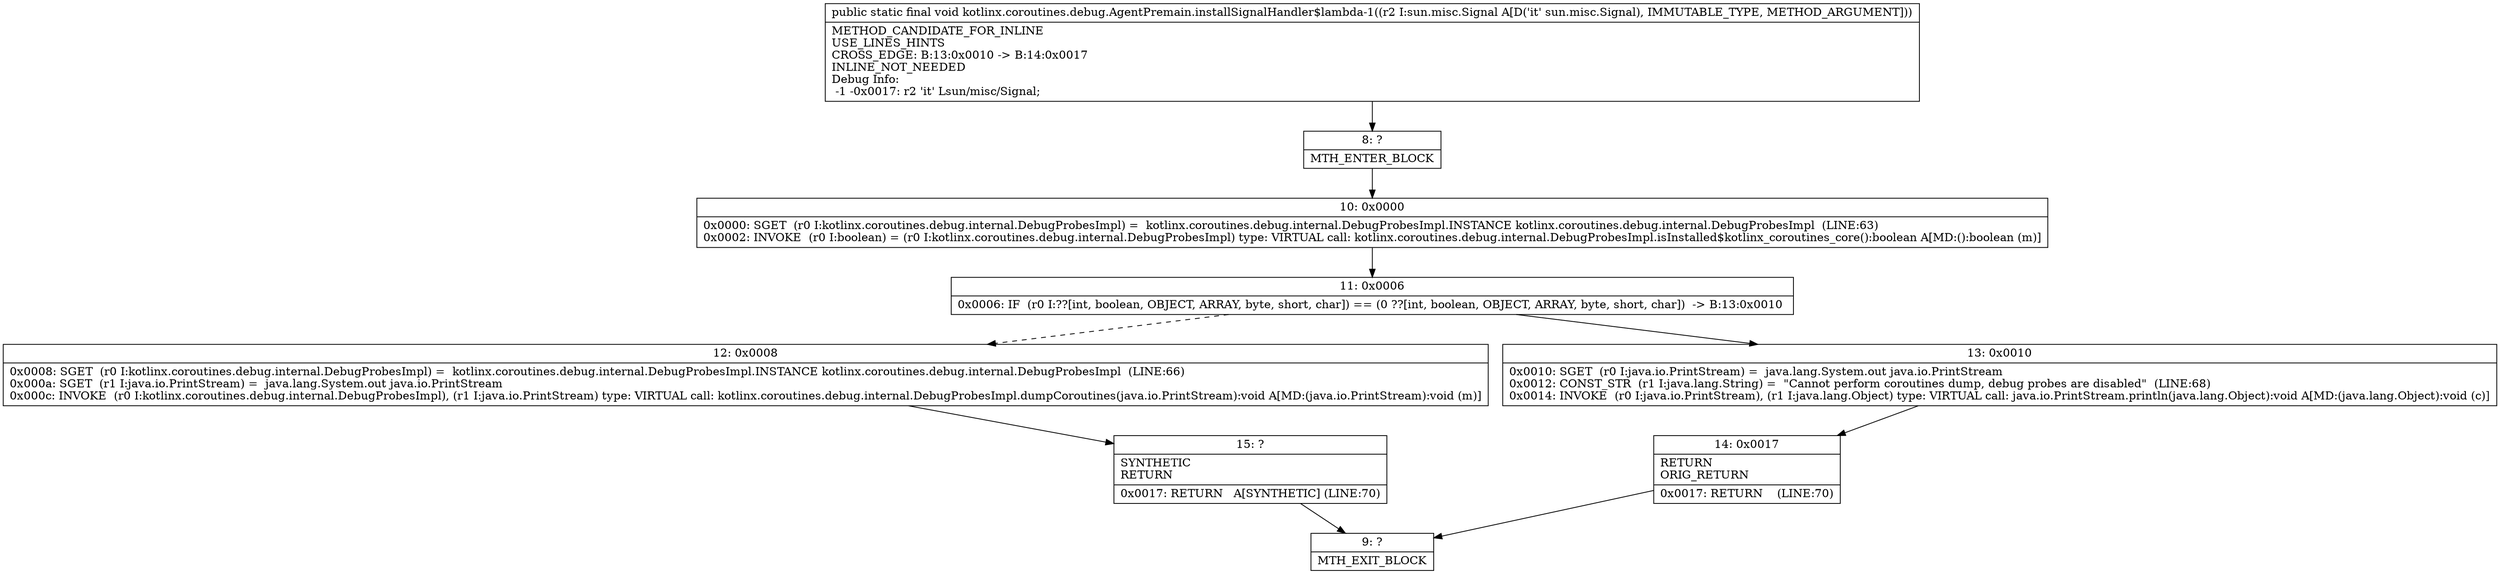 digraph "CFG forkotlinx.coroutines.debug.AgentPremain.installSignalHandler$lambda\-1(Lsun\/misc\/Signal;)V" {
Node_8 [shape=record,label="{8\:\ ?|MTH_ENTER_BLOCK\l}"];
Node_10 [shape=record,label="{10\:\ 0x0000|0x0000: SGET  (r0 I:kotlinx.coroutines.debug.internal.DebugProbesImpl) =  kotlinx.coroutines.debug.internal.DebugProbesImpl.INSTANCE kotlinx.coroutines.debug.internal.DebugProbesImpl  (LINE:63)\l0x0002: INVOKE  (r0 I:boolean) = (r0 I:kotlinx.coroutines.debug.internal.DebugProbesImpl) type: VIRTUAL call: kotlinx.coroutines.debug.internal.DebugProbesImpl.isInstalled$kotlinx_coroutines_core():boolean A[MD:():boolean (m)]\l}"];
Node_11 [shape=record,label="{11\:\ 0x0006|0x0006: IF  (r0 I:??[int, boolean, OBJECT, ARRAY, byte, short, char]) == (0 ??[int, boolean, OBJECT, ARRAY, byte, short, char])  \-\> B:13:0x0010 \l}"];
Node_12 [shape=record,label="{12\:\ 0x0008|0x0008: SGET  (r0 I:kotlinx.coroutines.debug.internal.DebugProbesImpl) =  kotlinx.coroutines.debug.internal.DebugProbesImpl.INSTANCE kotlinx.coroutines.debug.internal.DebugProbesImpl  (LINE:66)\l0x000a: SGET  (r1 I:java.io.PrintStream) =  java.lang.System.out java.io.PrintStream \l0x000c: INVOKE  (r0 I:kotlinx.coroutines.debug.internal.DebugProbesImpl), (r1 I:java.io.PrintStream) type: VIRTUAL call: kotlinx.coroutines.debug.internal.DebugProbesImpl.dumpCoroutines(java.io.PrintStream):void A[MD:(java.io.PrintStream):void (m)]\l}"];
Node_15 [shape=record,label="{15\:\ ?|SYNTHETIC\lRETURN\l|0x0017: RETURN   A[SYNTHETIC] (LINE:70)\l}"];
Node_9 [shape=record,label="{9\:\ ?|MTH_EXIT_BLOCK\l}"];
Node_13 [shape=record,label="{13\:\ 0x0010|0x0010: SGET  (r0 I:java.io.PrintStream) =  java.lang.System.out java.io.PrintStream \l0x0012: CONST_STR  (r1 I:java.lang.String) =  \"Cannot perform coroutines dump, debug probes are disabled\"  (LINE:68)\l0x0014: INVOKE  (r0 I:java.io.PrintStream), (r1 I:java.lang.Object) type: VIRTUAL call: java.io.PrintStream.println(java.lang.Object):void A[MD:(java.lang.Object):void (c)]\l}"];
Node_14 [shape=record,label="{14\:\ 0x0017|RETURN\lORIG_RETURN\l|0x0017: RETURN    (LINE:70)\l}"];
MethodNode[shape=record,label="{public static final void kotlinx.coroutines.debug.AgentPremain.installSignalHandler$lambda\-1((r2 I:sun.misc.Signal A[D('it' sun.misc.Signal), IMMUTABLE_TYPE, METHOD_ARGUMENT]))  | METHOD_CANDIDATE_FOR_INLINE\lUSE_LINES_HINTS\lCROSS_EDGE: B:13:0x0010 \-\> B:14:0x0017\lINLINE_NOT_NEEDED\lDebug Info:\l  \-1 \-0x0017: r2 'it' Lsun\/misc\/Signal;\l}"];
MethodNode -> Node_8;Node_8 -> Node_10;
Node_10 -> Node_11;
Node_11 -> Node_12[style=dashed];
Node_11 -> Node_13;
Node_12 -> Node_15;
Node_15 -> Node_9;
Node_13 -> Node_14;
Node_14 -> Node_9;
}

